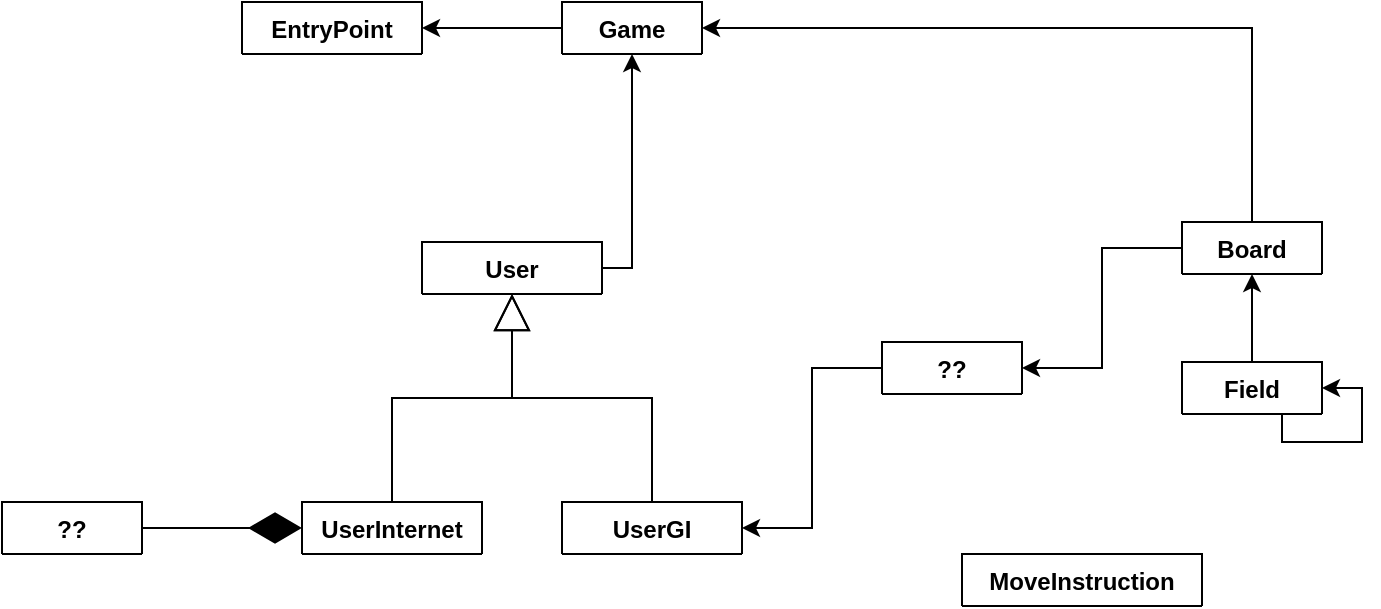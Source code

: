 <mxfile version="15.4.0" type="device"><diagram id="C5RBs43oDa-KdzZeNtuy" name="Page-1"><mxGraphModel dx="760" dy="563" grid="1" gridSize="10" guides="1" tooltips="1" connect="1" arrows="1" fold="1" page="1" pageScale="1" pageWidth="827" pageHeight="1169" math="0" shadow="0"><root><mxCell id="WIyWlLk6GJQsqaUBKTNV-0"/><mxCell id="WIyWlLk6GJQsqaUBKTNV-1" parent="WIyWlLk6GJQsqaUBKTNV-0"/><mxCell id="XcfyE9VCjiOIEWi233EB-8" style="edgeStyle=orthogonalEdgeStyle;rounded=0;orthogonalLoop=1;jettySize=auto;html=1;" parent="WIyWlLk6GJQsqaUBKTNV-1" source="XcfyE9VCjiOIEWi233EB-0" target="XcfyE9VCjiOIEWi233EB-4" edge="1"><mxGeometry relative="1" as="geometry"/></mxCell><mxCell id="XcfyE9VCjiOIEWi233EB-0" value="Game&#10;" style="swimlane;fontStyle=1;align=center;verticalAlign=top;childLayout=stackLayout;horizontal=1;startSize=26;horizontalStack=0;resizeParent=1;resizeParentMax=0;resizeLast=0;collapsible=1;marginBottom=0;" parent="WIyWlLk6GJQsqaUBKTNV-1" vertex="1" collapsed="1"><mxGeometry x="360" y="210" width="70" height="26" as="geometry"><mxRectangle x="330" y="340" width="160" height="86" as="alternateBounds"/></mxGeometry></mxCell><mxCell id="XcfyE9VCjiOIEWi233EB-1" value="+ field: type" style="text;strokeColor=none;fillColor=none;align=left;verticalAlign=top;spacingLeft=4;spacingRight=4;overflow=hidden;rotatable=0;points=[[0,0.5],[1,0.5]];portConstraint=eastwest;" parent="XcfyE9VCjiOIEWi233EB-0" vertex="1"><mxGeometry y="26" width="70" height="26" as="geometry"/></mxCell><mxCell id="XcfyE9VCjiOIEWi233EB-2" value="" style="line;strokeWidth=1;fillColor=none;align=left;verticalAlign=middle;spacingTop=-1;spacingLeft=3;spacingRight=3;rotatable=0;labelPosition=right;points=[];portConstraint=eastwest;" parent="XcfyE9VCjiOIEWi233EB-0" vertex="1"><mxGeometry y="52" width="70" height="8" as="geometry"/></mxCell><mxCell id="XcfyE9VCjiOIEWi233EB-3" value="+ method(type): type" style="text;strokeColor=none;fillColor=none;align=left;verticalAlign=top;spacingLeft=4;spacingRight=4;overflow=hidden;rotatable=0;points=[[0,0.5],[1,0.5]];portConstraint=eastwest;" parent="XcfyE9VCjiOIEWi233EB-0" vertex="1"><mxGeometry y="60" width="70" height="26" as="geometry"/></mxCell><mxCell id="XcfyE9VCjiOIEWi233EB-4" value="EntryPoint" style="swimlane;fontStyle=1;align=center;verticalAlign=top;childLayout=stackLayout;horizontal=1;startSize=26;horizontalStack=0;resizeParent=1;resizeParentMax=0;resizeLast=0;collapsible=1;marginBottom=0;" parent="WIyWlLk6GJQsqaUBKTNV-1" vertex="1" collapsed="1"><mxGeometry x="200" y="210" width="90" height="26" as="geometry"><mxRectangle x="330" y="340" width="160" height="86" as="alternateBounds"/></mxGeometry></mxCell><mxCell id="XcfyE9VCjiOIEWi233EB-5" value="+ field: type" style="text;strokeColor=none;fillColor=none;align=left;verticalAlign=top;spacingLeft=4;spacingRight=4;overflow=hidden;rotatable=0;points=[[0,0.5],[1,0.5]];portConstraint=eastwest;" parent="XcfyE9VCjiOIEWi233EB-4" vertex="1"><mxGeometry y="26" width="90" height="26" as="geometry"/></mxCell><mxCell id="XcfyE9VCjiOIEWi233EB-6" value="" style="line;strokeWidth=1;fillColor=none;align=left;verticalAlign=middle;spacingTop=-1;spacingLeft=3;spacingRight=3;rotatable=0;labelPosition=right;points=[];portConstraint=eastwest;" parent="XcfyE9VCjiOIEWi233EB-4" vertex="1"><mxGeometry y="52" width="90" height="8" as="geometry"/></mxCell><mxCell id="XcfyE9VCjiOIEWi233EB-7" value="+ method(type): type" style="text;strokeColor=none;fillColor=none;align=left;verticalAlign=top;spacingLeft=4;spacingRight=4;overflow=hidden;rotatable=0;points=[[0,0.5],[1,0.5]];portConstraint=eastwest;" parent="XcfyE9VCjiOIEWi233EB-4" vertex="1"><mxGeometry y="60" width="90" height="26" as="geometry"/></mxCell><mxCell id="XcfyE9VCjiOIEWi233EB-9" value="UserInternet" style="swimlane;fontStyle=1;align=center;verticalAlign=top;childLayout=stackLayout;horizontal=1;startSize=26;horizontalStack=0;resizeParent=1;resizeParentMax=0;resizeLast=0;collapsible=1;marginBottom=0;" parent="WIyWlLk6GJQsqaUBKTNV-1" vertex="1" collapsed="1"><mxGeometry x="230" y="460" width="90" height="26" as="geometry"><mxRectangle x="330" y="340" width="160" height="86" as="alternateBounds"/></mxGeometry></mxCell><mxCell id="XcfyE9VCjiOIEWi233EB-10" value="+ field: type" style="text;strokeColor=none;fillColor=none;align=left;verticalAlign=top;spacingLeft=4;spacingRight=4;overflow=hidden;rotatable=0;points=[[0,0.5],[1,0.5]];portConstraint=eastwest;" parent="XcfyE9VCjiOIEWi233EB-9" vertex="1"><mxGeometry y="26" width="90" height="26" as="geometry"/></mxCell><mxCell id="XcfyE9VCjiOIEWi233EB-11" value="" style="line;strokeWidth=1;fillColor=none;align=left;verticalAlign=middle;spacingTop=-1;spacingLeft=3;spacingRight=3;rotatable=0;labelPosition=right;points=[];portConstraint=eastwest;" parent="XcfyE9VCjiOIEWi233EB-9" vertex="1"><mxGeometry y="52" width="90" height="8" as="geometry"/></mxCell><mxCell id="XcfyE9VCjiOIEWi233EB-12" value="+ method(type): type" style="text;strokeColor=none;fillColor=none;align=left;verticalAlign=top;spacingLeft=4;spacingRight=4;overflow=hidden;rotatable=0;points=[[0,0.5],[1,0.5]];portConstraint=eastwest;" parent="XcfyE9VCjiOIEWi233EB-9" vertex="1"><mxGeometry y="60" width="90" height="26" as="geometry"/></mxCell><mxCell id="XcfyE9VCjiOIEWi233EB-23" style="edgeStyle=orthogonalEdgeStyle;rounded=0;orthogonalLoop=1;jettySize=auto;html=1;" parent="WIyWlLk6GJQsqaUBKTNV-1" source="XcfyE9VCjiOIEWi233EB-13" target="XcfyE9VCjiOIEWi233EB-0" edge="1"><mxGeometry relative="1" as="geometry"><Array as="points"><mxPoint x="395" y="310"/><mxPoint x="395" y="310"/></Array></mxGeometry></mxCell><mxCell id="XcfyE9VCjiOIEWi233EB-13" value="User" style="swimlane;fontStyle=1;align=center;verticalAlign=top;childLayout=stackLayout;horizontal=1;startSize=26;horizontalStack=0;resizeParent=1;resizeParentMax=0;resizeLast=0;collapsible=1;marginBottom=0;" parent="WIyWlLk6GJQsqaUBKTNV-1" vertex="1" collapsed="1"><mxGeometry x="290" y="330" width="90" height="26" as="geometry"><mxRectangle x="330" y="340" width="160" height="86" as="alternateBounds"/></mxGeometry></mxCell><mxCell id="XcfyE9VCjiOIEWi233EB-14" value="+ field: type" style="text;strokeColor=none;fillColor=none;align=left;verticalAlign=top;spacingLeft=4;spacingRight=4;overflow=hidden;rotatable=0;points=[[0,0.5],[1,0.5]];portConstraint=eastwest;" parent="XcfyE9VCjiOIEWi233EB-13" vertex="1"><mxGeometry y="26" width="90" height="26" as="geometry"/></mxCell><mxCell id="XcfyE9VCjiOIEWi233EB-15" value="" style="line;strokeWidth=1;fillColor=none;align=left;verticalAlign=middle;spacingTop=-1;spacingLeft=3;spacingRight=3;rotatable=0;labelPosition=right;points=[];portConstraint=eastwest;" parent="XcfyE9VCjiOIEWi233EB-13" vertex="1"><mxGeometry y="52" width="90" height="8" as="geometry"/></mxCell><mxCell id="XcfyE9VCjiOIEWi233EB-16" value="+ method(type): type" style="text;strokeColor=none;fillColor=none;align=left;verticalAlign=top;spacingLeft=4;spacingRight=4;overflow=hidden;rotatable=0;points=[[0,0.5],[1,0.5]];portConstraint=eastwest;" parent="XcfyE9VCjiOIEWi233EB-13" vertex="1"><mxGeometry y="60" width="90" height="26" as="geometry"/></mxCell><mxCell id="XcfyE9VCjiOIEWi233EB-22" style="edgeStyle=orthogonalEdgeStyle;rounded=0;orthogonalLoop=1;jettySize=auto;html=1;" parent="WIyWlLk6GJQsqaUBKTNV-1" source="XcfyE9VCjiOIEWi233EB-17" target="XcfyE9VCjiOIEWi233EB-0" edge="1"><mxGeometry relative="1" as="geometry"><Array as="points"><mxPoint x="705" y="223"/></Array></mxGeometry></mxCell><mxCell id="tIirwBeK-lQJp2y4joIA-12" style="edgeStyle=orthogonalEdgeStyle;rounded=0;orthogonalLoop=1;jettySize=auto;html=1;entryX=1;entryY=0.5;entryDx=0;entryDy=0;" edge="1" parent="WIyWlLk6GJQsqaUBKTNV-1" source="XcfyE9VCjiOIEWi233EB-17" target="tIirwBeK-lQJp2y4joIA-7"><mxGeometry relative="1" as="geometry"/></mxCell><mxCell id="XcfyE9VCjiOIEWi233EB-17" value="Board" style="swimlane;fontStyle=1;align=center;verticalAlign=top;childLayout=stackLayout;horizontal=1;startSize=26;horizontalStack=0;resizeParent=1;resizeParentMax=0;resizeLast=0;collapsible=1;marginBottom=0;" parent="WIyWlLk6GJQsqaUBKTNV-1" vertex="1" collapsed="1"><mxGeometry x="670" y="320" width="70" height="26" as="geometry"><mxRectangle x="670" y="320" width="160" height="86" as="alternateBounds"/></mxGeometry></mxCell><mxCell id="XcfyE9VCjiOIEWi233EB-18" value="+ field: type" style="text;strokeColor=none;fillColor=none;align=left;verticalAlign=top;spacingLeft=4;spacingRight=4;overflow=hidden;rotatable=0;points=[[0,0.5],[1,0.5]];portConstraint=eastwest;" parent="XcfyE9VCjiOIEWi233EB-17" vertex="1"><mxGeometry y="26" width="70" height="26" as="geometry"/></mxCell><mxCell id="XcfyE9VCjiOIEWi233EB-19" value="" style="line;strokeWidth=1;fillColor=none;align=left;verticalAlign=middle;spacingTop=-1;spacingLeft=3;spacingRight=3;rotatable=0;labelPosition=right;points=[];portConstraint=eastwest;" parent="XcfyE9VCjiOIEWi233EB-17" vertex="1"><mxGeometry y="52" width="70" height="8" as="geometry"/></mxCell><mxCell id="XcfyE9VCjiOIEWi233EB-20" value="+ method(type): type" style="text;strokeColor=none;fillColor=none;align=left;verticalAlign=top;spacingLeft=4;spacingRight=4;overflow=hidden;rotatable=0;points=[[0,0.5],[1,0.5]];portConstraint=eastwest;" parent="XcfyE9VCjiOIEWi233EB-17" vertex="1"><mxGeometry y="60" width="70" height="26" as="geometry"/></mxCell><mxCell id="XcfyE9VCjiOIEWi233EB-33" style="edgeStyle=orthogonalEdgeStyle;rounded=0;orthogonalLoop=1;jettySize=auto;html=1;" parent="WIyWlLk6GJQsqaUBKTNV-1" source="XcfyE9VCjiOIEWi233EB-29" target="XcfyE9VCjiOIEWi233EB-17" edge="1"><mxGeometry relative="1" as="geometry"><mxPoint x="705.029" y="380" as="sourcePoint"/></mxGeometry></mxCell><mxCell id="XcfyE9VCjiOIEWi233EB-35" style="edgeStyle=orthogonalEdgeStyle;rounded=0;orthogonalLoop=1;jettySize=auto;html=1;entryX=1;entryY=0.5;entryDx=0;entryDy=0;" parent="WIyWlLk6GJQsqaUBKTNV-1" source="XcfyE9VCjiOIEWi233EB-29" target="XcfyE9VCjiOIEWi233EB-29" edge="1"><mxGeometry relative="1" as="geometry"><mxPoint x="770" y="460" as="targetPoint"/><Array as="points"><mxPoint x="720" y="430"/><mxPoint x="760" y="430"/><mxPoint x="760" y="403"/></Array></mxGeometry></mxCell><mxCell id="XcfyE9VCjiOIEWi233EB-29" value="Field" style="swimlane;fontStyle=1;align=center;verticalAlign=top;childLayout=stackLayout;horizontal=1;startSize=26;horizontalStack=0;resizeParent=1;resizeParentMax=0;resizeLast=0;collapsible=1;marginBottom=0;" parent="WIyWlLk6GJQsqaUBKTNV-1" vertex="1" collapsed="1"><mxGeometry x="670" y="390" width="70" height="26" as="geometry"><mxRectangle x="330" y="340" width="160" height="86" as="alternateBounds"/></mxGeometry></mxCell><mxCell id="XcfyE9VCjiOIEWi233EB-30" value="+ field: type" style="text;strokeColor=none;fillColor=none;align=left;verticalAlign=top;spacingLeft=4;spacingRight=4;overflow=hidden;rotatable=0;points=[[0,0.5],[1,0.5]];portConstraint=eastwest;" parent="XcfyE9VCjiOIEWi233EB-29" vertex="1"><mxGeometry y="26" width="70" height="26" as="geometry"/></mxCell><mxCell id="XcfyE9VCjiOIEWi233EB-31" value="" style="line;strokeWidth=1;fillColor=none;align=left;verticalAlign=middle;spacingTop=-1;spacingLeft=3;spacingRight=3;rotatable=0;labelPosition=right;points=[];portConstraint=eastwest;" parent="XcfyE9VCjiOIEWi233EB-29" vertex="1"><mxGeometry y="52" width="70" height="8" as="geometry"/></mxCell><mxCell id="XcfyE9VCjiOIEWi233EB-32" value="+ method(type): type" style="text;strokeColor=none;fillColor=none;align=left;verticalAlign=top;spacingLeft=4;spacingRight=4;overflow=hidden;rotatable=0;points=[[0,0.5],[1,0.5]];portConstraint=eastwest;" parent="XcfyE9VCjiOIEWi233EB-29" vertex="1"><mxGeometry y="60" width="70" height="26" as="geometry"/></mxCell><mxCell id="KeguMIHWjgbogB_AbRvs-0" value="UserGI" style="swimlane;fontStyle=1;align=center;verticalAlign=top;childLayout=stackLayout;horizontal=1;startSize=26;horizontalStack=0;resizeParent=1;resizeParentMax=0;resizeLast=0;collapsible=1;marginBottom=0;" parent="WIyWlLk6GJQsqaUBKTNV-1" vertex="1" collapsed="1"><mxGeometry x="360" y="460" width="90" height="26" as="geometry"><mxRectangle x="330" y="340" width="160" height="86" as="alternateBounds"/></mxGeometry></mxCell><mxCell id="KeguMIHWjgbogB_AbRvs-1" value="+ field: type" style="text;strokeColor=none;fillColor=none;align=left;verticalAlign=top;spacingLeft=4;spacingRight=4;overflow=hidden;rotatable=0;points=[[0,0.5],[1,0.5]];portConstraint=eastwest;" parent="KeguMIHWjgbogB_AbRvs-0" vertex="1"><mxGeometry y="26" width="90" height="26" as="geometry"/></mxCell><mxCell id="KeguMIHWjgbogB_AbRvs-2" value="" style="line;strokeWidth=1;fillColor=none;align=left;verticalAlign=middle;spacingTop=-1;spacingLeft=3;spacingRight=3;rotatable=0;labelPosition=right;points=[];portConstraint=eastwest;" parent="KeguMIHWjgbogB_AbRvs-0" vertex="1"><mxGeometry y="52" width="90" height="8" as="geometry"/></mxCell><mxCell id="KeguMIHWjgbogB_AbRvs-3" value="+ method(type): type" style="text;strokeColor=none;fillColor=none;align=left;verticalAlign=top;spacingLeft=4;spacingRight=4;overflow=hidden;rotatable=0;points=[[0,0.5],[1,0.5]];portConstraint=eastwest;" parent="KeguMIHWjgbogB_AbRvs-0" vertex="1"><mxGeometry y="60" width="90" height="26" as="geometry"/></mxCell><mxCell id="KeguMIHWjgbogB_AbRvs-4" value="" style="endArrow=block;endSize=16;endFill=0;html=1;rounded=0;edgeStyle=orthogonalEdgeStyle;exitX=0.5;exitY=0;exitDx=0;exitDy=0;" parent="WIyWlLk6GJQsqaUBKTNV-1" source="KeguMIHWjgbogB_AbRvs-0" target="XcfyE9VCjiOIEWi233EB-13" edge="1"><mxGeometry x="0.125" width="160" relative="1" as="geometry"><mxPoint x="400" y="410" as="sourcePoint"/><mxPoint x="395" y="360" as="targetPoint"/><mxPoint as="offset"/></mxGeometry></mxCell><mxCell id="KeguMIHWjgbogB_AbRvs-5" value="" style="endArrow=block;endSize=16;endFill=0;html=1;rounded=0;edgeStyle=orthogonalEdgeStyle;exitX=0.5;exitY=0;exitDx=0;exitDy=0;" parent="WIyWlLk6GJQsqaUBKTNV-1" source="XcfyE9VCjiOIEWi233EB-9" target="XcfyE9VCjiOIEWi233EB-13" edge="1"><mxGeometry x="0.125" width="160" relative="1" as="geometry"><mxPoint x="370" y="460" as="sourcePoint"/><mxPoint x="370" y="356" as="targetPoint"/><mxPoint as="offset"/></mxGeometry></mxCell><mxCell id="tIirwBeK-lQJp2y4joIA-11" style="edgeStyle=orthogonalEdgeStyle;rounded=0;orthogonalLoop=1;jettySize=auto;html=1;entryX=1;entryY=0.5;entryDx=0;entryDy=0;" edge="1" parent="WIyWlLk6GJQsqaUBKTNV-1" source="tIirwBeK-lQJp2y4joIA-7" target="KeguMIHWjgbogB_AbRvs-0"><mxGeometry relative="1" as="geometry"/></mxCell><mxCell id="tIirwBeK-lQJp2y4joIA-7" value="??" style="swimlane;fontStyle=1;align=center;verticalAlign=top;childLayout=stackLayout;horizontal=1;startSize=26;horizontalStack=0;resizeParent=1;resizeParentMax=0;resizeLast=0;collapsible=1;marginBottom=0;" vertex="1" collapsed="1" parent="WIyWlLk6GJQsqaUBKTNV-1"><mxGeometry x="520" y="380" width="70" height="26" as="geometry"><mxRectangle x="670" y="320" width="160" height="86" as="alternateBounds"/></mxGeometry></mxCell><mxCell id="tIirwBeK-lQJp2y4joIA-8" value="+ field: type" style="text;strokeColor=none;fillColor=none;align=left;verticalAlign=top;spacingLeft=4;spacingRight=4;overflow=hidden;rotatable=0;points=[[0,0.5],[1,0.5]];portConstraint=eastwest;" vertex="1" parent="tIirwBeK-lQJp2y4joIA-7"><mxGeometry y="26" width="70" height="26" as="geometry"/></mxCell><mxCell id="tIirwBeK-lQJp2y4joIA-9" value="" style="line;strokeWidth=1;fillColor=none;align=left;verticalAlign=middle;spacingTop=-1;spacingLeft=3;spacingRight=3;rotatable=0;labelPosition=right;points=[];portConstraint=eastwest;" vertex="1" parent="tIirwBeK-lQJp2y4joIA-7"><mxGeometry y="52" width="70" height="8" as="geometry"/></mxCell><mxCell id="tIirwBeK-lQJp2y4joIA-10" value="+ method(type): type" style="text;strokeColor=none;fillColor=none;align=left;verticalAlign=top;spacingLeft=4;spacingRight=4;overflow=hidden;rotatable=0;points=[[0,0.5],[1,0.5]];portConstraint=eastwest;" vertex="1" parent="tIirwBeK-lQJp2y4joIA-7"><mxGeometry y="60" width="70" height="26" as="geometry"/></mxCell><mxCell id="tIirwBeK-lQJp2y4joIA-13" value="MoveInstruction" style="swimlane;fontStyle=1;align=center;verticalAlign=top;childLayout=stackLayout;horizontal=1;startSize=26;horizontalStack=0;resizeParent=1;resizeParentMax=0;resizeLast=0;collapsible=1;marginBottom=0;" vertex="1" collapsed="1" parent="WIyWlLk6GJQsqaUBKTNV-1"><mxGeometry x="560" y="486" width="120" height="26" as="geometry"><mxRectangle x="670" y="320" width="160" height="86" as="alternateBounds"/></mxGeometry></mxCell><mxCell id="tIirwBeK-lQJp2y4joIA-14" value="+ field: type" style="text;strokeColor=none;fillColor=none;align=left;verticalAlign=top;spacingLeft=4;spacingRight=4;overflow=hidden;rotatable=0;points=[[0,0.5],[1,0.5]];portConstraint=eastwest;" vertex="1" parent="tIirwBeK-lQJp2y4joIA-13"><mxGeometry y="26" width="120" height="26" as="geometry"/></mxCell><mxCell id="tIirwBeK-lQJp2y4joIA-15" value="" style="line;strokeWidth=1;fillColor=none;align=left;verticalAlign=middle;spacingTop=-1;spacingLeft=3;spacingRight=3;rotatable=0;labelPosition=right;points=[];portConstraint=eastwest;" vertex="1" parent="tIirwBeK-lQJp2y4joIA-13"><mxGeometry y="52" width="120" height="8" as="geometry"/></mxCell><mxCell id="tIirwBeK-lQJp2y4joIA-16" value="+ method(type): type" style="text;strokeColor=none;fillColor=none;align=left;verticalAlign=top;spacingLeft=4;spacingRight=4;overflow=hidden;rotatable=0;points=[[0,0.5],[1,0.5]];portConstraint=eastwest;" vertex="1" parent="tIirwBeK-lQJp2y4joIA-13"><mxGeometry y="60" width="120" height="26" as="geometry"/></mxCell><mxCell id="tIirwBeK-lQJp2y4joIA-17" value="??" style="swimlane;fontStyle=1;align=center;verticalAlign=top;childLayout=stackLayout;horizontal=1;startSize=26;horizontalStack=0;resizeParent=1;resizeParentMax=0;resizeLast=0;collapsible=1;marginBottom=0;" vertex="1" collapsed="1" parent="WIyWlLk6GJQsqaUBKTNV-1"><mxGeometry x="80" y="460" width="70" height="26" as="geometry"><mxRectangle x="670" y="320" width="160" height="86" as="alternateBounds"/></mxGeometry></mxCell><mxCell id="tIirwBeK-lQJp2y4joIA-18" value="+ field: type" style="text;strokeColor=none;fillColor=none;align=left;verticalAlign=top;spacingLeft=4;spacingRight=4;overflow=hidden;rotatable=0;points=[[0,0.5],[1,0.5]];portConstraint=eastwest;" vertex="1" parent="tIirwBeK-lQJp2y4joIA-17"><mxGeometry y="26" width="70" height="26" as="geometry"/></mxCell><mxCell id="tIirwBeK-lQJp2y4joIA-19" value="" style="line;strokeWidth=1;fillColor=none;align=left;verticalAlign=middle;spacingTop=-1;spacingLeft=3;spacingRight=3;rotatable=0;labelPosition=right;points=[];portConstraint=eastwest;" vertex="1" parent="tIirwBeK-lQJp2y4joIA-17"><mxGeometry y="52" width="70" height="8" as="geometry"/></mxCell><mxCell id="tIirwBeK-lQJp2y4joIA-20" value="+ method(type): type" style="text;strokeColor=none;fillColor=none;align=left;verticalAlign=top;spacingLeft=4;spacingRight=4;overflow=hidden;rotatable=0;points=[[0,0.5],[1,0.5]];portConstraint=eastwest;" vertex="1" parent="tIirwBeK-lQJp2y4joIA-17"><mxGeometry y="60" width="70" height="26" as="geometry"/></mxCell><mxCell id="tIirwBeK-lQJp2y4joIA-21" value="" style="endArrow=diamondThin;endFill=1;endSize=24;html=1;rounded=0;edgeStyle=orthogonalEdgeStyle;entryX=0;entryY=0.5;entryDx=0;entryDy=0;exitX=1;exitY=0.5;exitDx=0;exitDy=0;" edge="1" parent="WIyWlLk6GJQsqaUBKTNV-1" source="tIirwBeK-lQJp2y4joIA-17" target="XcfyE9VCjiOIEWi233EB-9"><mxGeometry width="160" relative="1" as="geometry"><mxPoint x="60" y="430" as="sourcePoint"/><mxPoint x="220" y="430" as="targetPoint"/></mxGeometry></mxCell></root></mxGraphModel></diagram></mxfile>